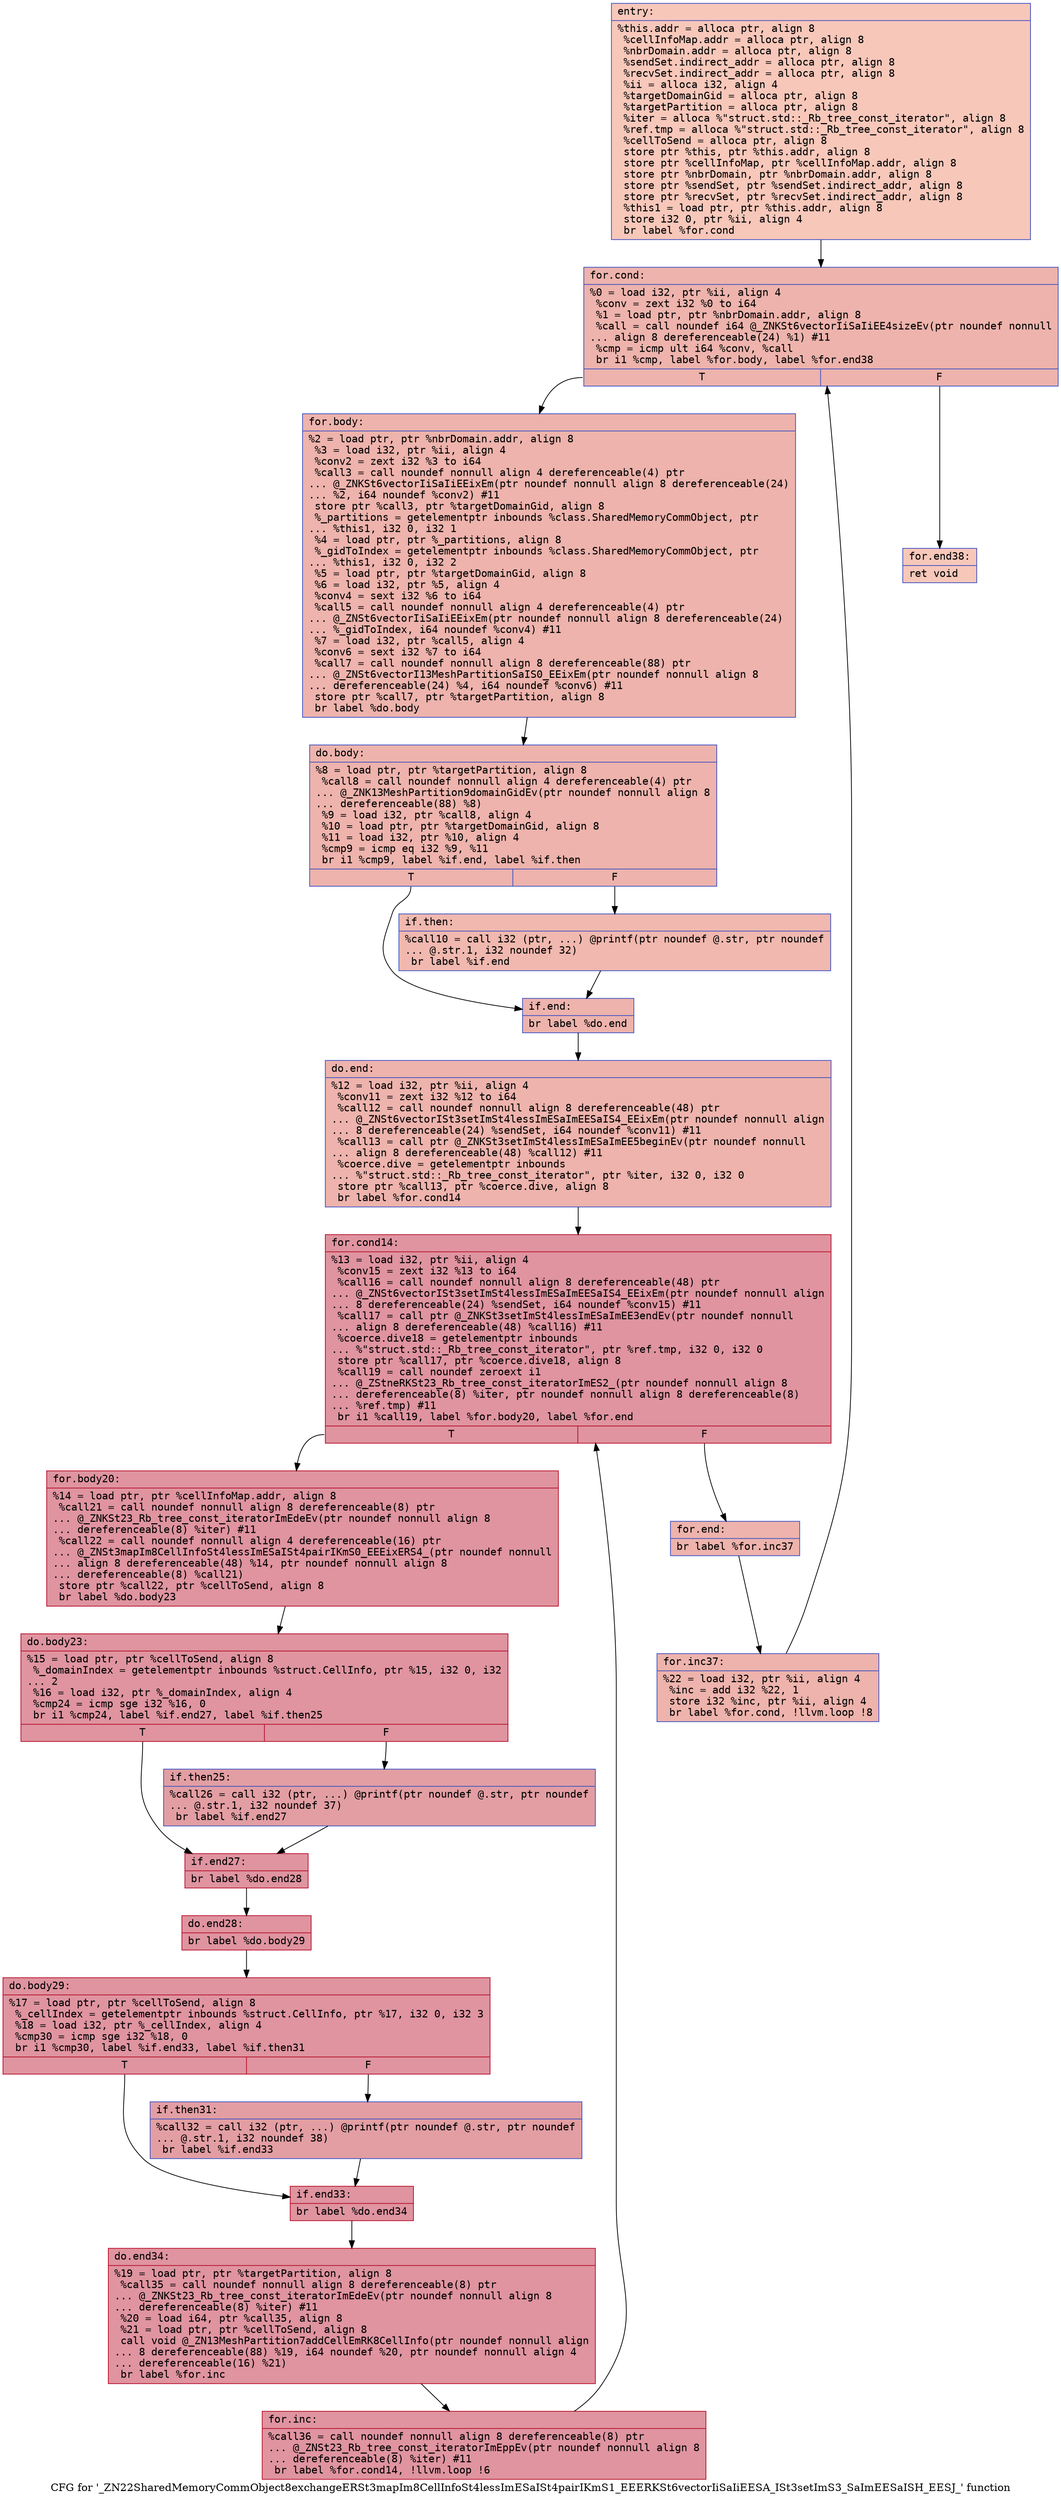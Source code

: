 digraph "CFG for '_ZN22SharedMemoryCommObject8exchangeERSt3mapIm8CellInfoSt4lessImESaISt4pairIKmS1_EEERKSt6vectorIiSaIiEESA_ISt3setImS3_SaImEESaISH_EESJ_' function" {
	label="CFG for '_ZN22SharedMemoryCommObject8exchangeERSt3mapIm8CellInfoSt4lessImESaISt4pairIKmS1_EEERKSt6vectorIiSaIiEESA_ISt3setImS3_SaImEESaISH_EESJ_' function";

	Node0x562da200e500 [shape=record,color="#3d50c3ff", style=filled, fillcolor="#ec7f6370" fontname="Courier",label="{entry:\l|  %this.addr = alloca ptr, align 8\l  %cellInfoMap.addr = alloca ptr, align 8\l  %nbrDomain.addr = alloca ptr, align 8\l  %sendSet.indirect_addr = alloca ptr, align 8\l  %recvSet.indirect_addr = alloca ptr, align 8\l  %ii = alloca i32, align 4\l  %targetDomainGid = alloca ptr, align 8\l  %targetPartition = alloca ptr, align 8\l  %iter = alloca %\"struct.std::_Rb_tree_const_iterator\", align 8\l  %ref.tmp = alloca %\"struct.std::_Rb_tree_const_iterator\", align 8\l  %cellToSend = alloca ptr, align 8\l  store ptr %this, ptr %this.addr, align 8\l  store ptr %cellInfoMap, ptr %cellInfoMap.addr, align 8\l  store ptr %nbrDomain, ptr %nbrDomain.addr, align 8\l  store ptr %sendSet, ptr %sendSet.indirect_addr, align 8\l  store ptr %recvSet, ptr %recvSet.indirect_addr, align 8\l  %this1 = load ptr, ptr %this.addr, align 8\l  store i32 0, ptr %ii, align 4\l  br label %for.cond\l}"];
	Node0x562da200e500 -> Node0x562da200f920[tooltip="entry -> for.cond\nProbability 100.00%" ];
	Node0x562da200f920 [shape=record,color="#3d50c3ff", style=filled, fillcolor="#d6524470" fontname="Courier",label="{for.cond:\l|  %0 = load i32, ptr %ii, align 4\l  %conv = zext i32 %0 to i64\l  %1 = load ptr, ptr %nbrDomain.addr, align 8\l  %call = call noundef i64 @_ZNKSt6vectorIiSaIiEE4sizeEv(ptr noundef nonnull\l... align 8 dereferenceable(24) %1) #11\l  %cmp = icmp ult i64 %conv, %call\l  br i1 %cmp, label %for.body, label %for.end38\l|{<s0>T|<s1>F}}"];
	Node0x562da200f920:s0 -> Node0x562da200fcc0[tooltip="for.cond -> for.body\nProbability 96.88%" ];
	Node0x562da200f920:s1 -> Node0x562da200fd10[tooltip="for.cond -> for.end38\nProbability 3.12%" ];
	Node0x562da200fcc0 [shape=record,color="#3d50c3ff", style=filled, fillcolor="#d6524470" fontname="Courier",label="{for.body:\l|  %2 = load ptr, ptr %nbrDomain.addr, align 8\l  %3 = load i32, ptr %ii, align 4\l  %conv2 = zext i32 %3 to i64\l  %call3 = call noundef nonnull align 4 dereferenceable(4) ptr\l... @_ZNKSt6vectorIiSaIiEEixEm(ptr noundef nonnull align 8 dereferenceable(24)\l... %2, i64 noundef %conv2) #11\l  store ptr %call3, ptr %targetDomainGid, align 8\l  %_partitions = getelementptr inbounds %class.SharedMemoryCommObject, ptr\l... %this1, i32 0, i32 1\l  %4 = load ptr, ptr %_partitions, align 8\l  %_gidToIndex = getelementptr inbounds %class.SharedMemoryCommObject, ptr\l... %this1, i32 0, i32 2\l  %5 = load ptr, ptr %targetDomainGid, align 8\l  %6 = load i32, ptr %5, align 4\l  %conv4 = sext i32 %6 to i64\l  %call5 = call noundef nonnull align 4 dereferenceable(4) ptr\l... @_ZNSt6vectorIiSaIiEEixEm(ptr noundef nonnull align 8 dereferenceable(24)\l... %_gidToIndex, i64 noundef %conv4) #11\l  %7 = load i32, ptr %call5, align 4\l  %conv6 = sext i32 %7 to i64\l  %call7 = call noundef nonnull align 8 dereferenceable(88) ptr\l... @_ZNSt6vectorI13MeshPartitionSaIS0_EEixEm(ptr noundef nonnull align 8\l... dereferenceable(24) %4, i64 noundef %conv6) #11\l  store ptr %call7, ptr %targetPartition, align 8\l  br label %do.body\l}"];
	Node0x562da200fcc0 -> Node0x562da2010d30[tooltip="for.body -> do.body\nProbability 100.00%" ];
	Node0x562da2010d30 [shape=record,color="#3d50c3ff", style=filled, fillcolor="#d6524470" fontname="Courier",label="{do.body:\l|  %8 = load ptr, ptr %targetPartition, align 8\l  %call8 = call noundef nonnull align 4 dereferenceable(4) ptr\l... @_ZNK13MeshPartition9domainGidEv(ptr noundef nonnull align 8\l... dereferenceable(88) %8)\l  %9 = load i32, ptr %call8, align 4\l  %10 = load ptr, ptr %targetDomainGid, align 8\l  %11 = load i32, ptr %10, align 4\l  %cmp9 = icmp eq i32 %9, %11\l  br i1 %cmp9, label %if.end, label %if.then\l|{<s0>T|<s1>F}}"];
	Node0x562da2010d30:s0 -> Node0x562da2011210[tooltip="do.body -> if.end\nProbability 50.00%" ];
	Node0x562da2010d30:s1 -> Node0x562da2011280[tooltip="do.body -> if.then\nProbability 50.00%" ];
	Node0x562da2011280 [shape=record,color="#3d50c3ff", style=filled, fillcolor="#dc5d4a70" fontname="Courier",label="{if.then:\l|  %call10 = call i32 (ptr, ...) @printf(ptr noundef @.str, ptr noundef\l... @.str.1, i32 noundef 32)\l  br label %if.end\l}"];
	Node0x562da2011280 -> Node0x562da2011210[tooltip="if.then -> if.end\nProbability 100.00%" ];
	Node0x562da2011210 [shape=record,color="#3d50c3ff", style=filled, fillcolor="#d6524470" fontname="Courier",label="{if.end:\l|  br label %do.end\l}"];
	Node0x562da2011210 -> Node0x562da20114e0[tooltip="if.end -> do.end\nProbability 100.00%" ];
	Node0x562da20114e0 [shape=record,color="#3d50c3ff", style=filled, fillcolor="#d6524470" fontname="Courier",label="{do.end:\l|  %12 = load i32, ptr %ii, align 4\l  %conv11 = zext i32 %12 to i64\l  %call12 = call noundef nonnull align 8 dereferenceable(48) ptr\l... @_ZNSt6vectorISt3setImSt4lessImESaImEESaIS4_EEixEm(ptr noundef nonnull align\l... 8 dereferenceable(24) %sendSet, i64 noundef %conv11) #11\l  %call13 = call ptr @_ZNKSt3setImSt4lessImESaImEE5beginEv(ptr noundef nonnull\l... align 8 dereferenceable(48) %call12) #11\l  %coerce.dive = getelementptr inbounds\l... %\"struct.std::_Rb_tree_const_iterator\", ptr %iter, i32 0, i32 0\l  store ptr %call13, ptr %coerce.dive, align 8\l  br label %for.cond14\l}"];
	Node0x562da20114e0 -> Node0x562da2008fb0[tooltip="do.end -> for.cond14\nProbability 100.00%" ];
	Node0x562da2008fb0 [shape=record,color="#b70d28ff", style=filled, fillcolor="#b70d2870" fontname="Courier",label="{for.cond14:\l|  %13 = load i32, ptr %ii, align 4\l  %conv15 = zext i32 %13 to i64\l  %call16 = call noundef nonnull align 8 dereferenceable(48) ptr\l... @_ZNSt6vectorISt3setImSt4lessImESaImEESaIS4_EEixEm(ptr noundef nonnull align\l... 8 dereferenceable(24) %sendSet, i64 noundef %conv15) #11\l  %call17 = call ptr @_ZNKSt3setImSt4lessImESaImEE3endEv(ptr noundef nonnull\l... align 8 dereferenceable(48) %call16) #11\l  %coerce.dive18 = getelementptr inbounds\l... %\"struct.std::_Rb_tree_const_iterator\", ptr %ref.tmp, i32 0, i32 0\l  store ptr %call17, ptr %coerce.dive18, align 8\l  %call19 = call noundef zeroext i1\l... @_ZStneRKSt23_Rb_tree_const_iteratorImES2_(ptr noundef nonnull align 8\l... dereferenceable(8) %iter, ptr noundef nonnull align 8 dereferenceable(8)\l... %ref.tmp) #11\l  br i1 %call19, label %for.body20, label %for.end\l|{<s0>T|<s1>F}}"];
	Node0x562da2008fb0:s0 -> Node0x562da20099b0[tooltip="for.cond14 -> for.body20\nProbability 96.88%" ];
	Node0x562da2008fb0:s1 -> Node0x562da2009a90[tooltip="for.cond14 -> for.end\nProbability 3.12%" ];
	Node0x562da20099b0 [shape=record,color="#b70d28ff", style=filled, fillcolor="#b70d2870" fontname="Courier",label="{for.body20:\l|  %14 = load ptr, ptr %cellInfoMap.addr, align 8\l  %call21 = call noundef nonnull align 8 dereferenceable(8) ptr\l... @_ZNKSt23_Rb_tree_const_iteratorImEdeEv(ptr noundef nonnull align 8\l... dereferenceable(8) %iter) #11\l  %call22 = call noundef nonnull align 4 dereferenceable(16) ptr\l... @_ZNSt3mapIm8CellInfoSt4lessImESaISt4pairIKmS0_EEEixERS4_(ptr noundef nonnull\l... align 8 dereferenceable(48) %14, ptr noundef nonnull align 8\l... dereferenceable(8) %call21)\l  store ptr %call22, ptr %cellToSend, align 8\l  br label %do.body23\l}"];
	Node0x562da20099b0 -> Node0x562da2009e80[tooltip="for.body20 -> do.body23\nProbability 100.00%" ];
	Node0x562da2009e80 [shape=record,color="#b70d28ff", style=filled, fillcolor="#b70d2870" fontname="Courier",label="{do.body23:\l|  %15 = load ptr, ptr %cellToSend, align 8\l  %_domainIndex = getelementptr inbounds %struct.CellInfo, ptr %15, i32 0, i32\l... 2\l  %16 = load i32, ptr %_domainIndex, align 4\l  %cmp24 = icmp sge i32 %16, 0\l  br i1 %cmp24, label %if.end27, label %if.then25\l|{<s0>T|<s1>F}}"];
	Node0x562da2009e80:s0 -> Node0x562da20147f0[tooltip="do.body23 -> if.end27\nProbability 50.00%" ];
	Node0x562da2009e80:s1 -> Node0x562da2014870[tooltip="do.body23 -> if.then25\nProbability 50.00%" ];
	Node0x562da2014870 [shape=record,color="#3d50c3ff", style=filled, fillcolor="#be242e70" fontname="Courier",label="{if.then25:\l|  %call26 = call i32 (ptr, ...) @printf(ptr noundef @.str, ptr noundef\l... @.str.1, i32 noundef 37)\l  br label %if.end27\l}"];
	Node0x562da2014870 -> Node0x562da20147f0[tooltip="if.then25 -> if.end27\nProbability 100.00%" ];
	Node0x562da20147f0 [shape=record,color="#b70d28ff", style=filled, fillcolor="#b70d2870" fontname="Courier",label="{if.end27:\l|  br label %do.end28\l}"];
	Node0x562da20147f0 -> Node0x562da2014b10[tooltip="if.end27 -> do.end28\nProbability 100.00%" ];
	Node0x562da2014b10 [shape=record,color="#b70d28ff", style=filled, fillcolor="#b70d2870" fontname="Courier",label="{do.end28:\l|  br label %do.body29\l}"];
	Node0x562da2014b10 -> Node0x562da2014c00[tooltip="do.end28 -> do.body29\nProbability 100.00%" ];
	Node0x562da2014c00 [shape=record,color="#b70d28ff", style=filled, fillcolor="#b70d2870" fontname="Courier",label="{do.body29:\l|  %17 = load ptr, ptr %cellToSend, align 8\l  %_cellIndex = getelementptr inbounds %struct.CellInfo, ptr %17, i32 0, i32 3\l  %18 = load i32, ptr %_cellIndex, align 4\l  %cmp30 = icmp sge i32 %18, 0\l  br i1 %cmp30, label %if.end33, label %if.then31\l|{<s0>T|<s1>F}}"];
	Node0x562da2014c00:s0 -> Node0x562da2014fc0[tooltip="do.body29 -> if.end33\nProbability 50.00%" ];
	Node0x562da2014c00:s1 -> Node0x562da2015040[tooltip="do.body29 -> if.then31\nProbability 50.00%" ];
	Node0x562da2015040 [shape=record,color="#3d50c3ff", style=filled, fillcolor="#be242e70" fontname="Courier",label="{if.then31:\l|  %call32 = call i32 (ptr, ...) @printf(ptr noundef @.str, ptr noundef\l... @.str.1, i32 noundef 38)\l  br label %if.end33\l}"];
	Node0x562da2015040 -> Node0x562da2014fc0[tooltip="if.then31 -> if.end33\nProbability 100.00%" ];
	Node0x562da2014fc0 [shape=record,color="#b70d28ff", style=filled, fillcolor="#b70d2870" fontname="Courier",label="{if.end33:\l|  br label %do.end34\l}"];
	Node0x562da2014fc0 -> Node0x562da2015280[tooltip="if.end33 -> do.end34\nProbability 100.00%" ];
	Node0x562da2015280 [shape=record,color="#b70d28ff", style=filled, fillcolor="#b70d2870" fontname="Courier",label="{do.end34:\l|  %19 = load ptr, ptr %targetPartition, align 8\l  %call35 = call noundef nonnull align 8 dereferenceable(8) ptr\l... @_ZNKSt23_Rb_tree_const_iteratorImEdeEv(ptr noundef nonnull align 8\l... dereferenceable(8) %iter) #11\l  %20 = load i64, ptr %call35, align 8\l  %21 = load ptr, ptr %cellToSend, align 8\l  call void @_ZN13MeshPartition7addCellEmRK8CellInfo(ptr noundef nonnull align\l... 8 dereferenceable(88) %19, i64 noundef %20, ptr noundef nonnull align 4\l... dereferenceable(16) %21)\l  br label %for.inc\l}"];
	Node0x562da2015280 -> Node0x562da2015870[tooltip="do.end34 -> for.inc\nProbability 100.00%" ];
	Node0x562da2015870 [shape=record,color="#b70d28ff", style=filled, fillcolor="#b70d2870" fontname="Courier",label="{for.inc:\l|  %call36 = call noundef nonnull align 8 dereferenceable(8) ptr\l... @_ZNSt23_Rb_tree_const_iteratorImEppEv(ptr noundef nonnull align 8\l... dereferenceable(8) %iter) #11\l  br label %for.cond14, !llvm.loop !6\l}"];
	Node0x562da2015870 -> Node0x562da2008fb0[tooltip="for.inc -> for.cond14\nProbability 100.00%" ];
	Node0x562da2009a90 [shape=record,color="#3d50c3ff", style=filled, fillcolor="#d6524470" fontname="Courier",label="{for.end:\l|  br label %for.inc37\l}"];
	Node0x562da2009a90 -> Node0x562da2015c70[tooltip="for.end -> for.inc37\nProbability 100.00%" ];
	Node0x562da2015c70 [shape=record,color="#3d50c3ff", style=filled, fillcolor="#d6524470" fontname="Courier",label="{for.inc37:\l|  %22 = load i32, ptr %ii, align 4\l  %inc = add i32 %22, 1\l  store i32 %inc, ptr %ii, align 4\l  br label %for.cond, !llvm.loop !8\l}"];
	Node0x562da2015c70 -> Node0x562da200f920[tooltip="for.inc37 -> for.cond\nProbability 100.00%" ];
	Node0x562da200fd10 [shape=record,color="#3d50c3ff", style=filled, fillcolor="#ec7f6370" fontname="Courier",label="{for.end38:\l|  ret void\l}"];
}
